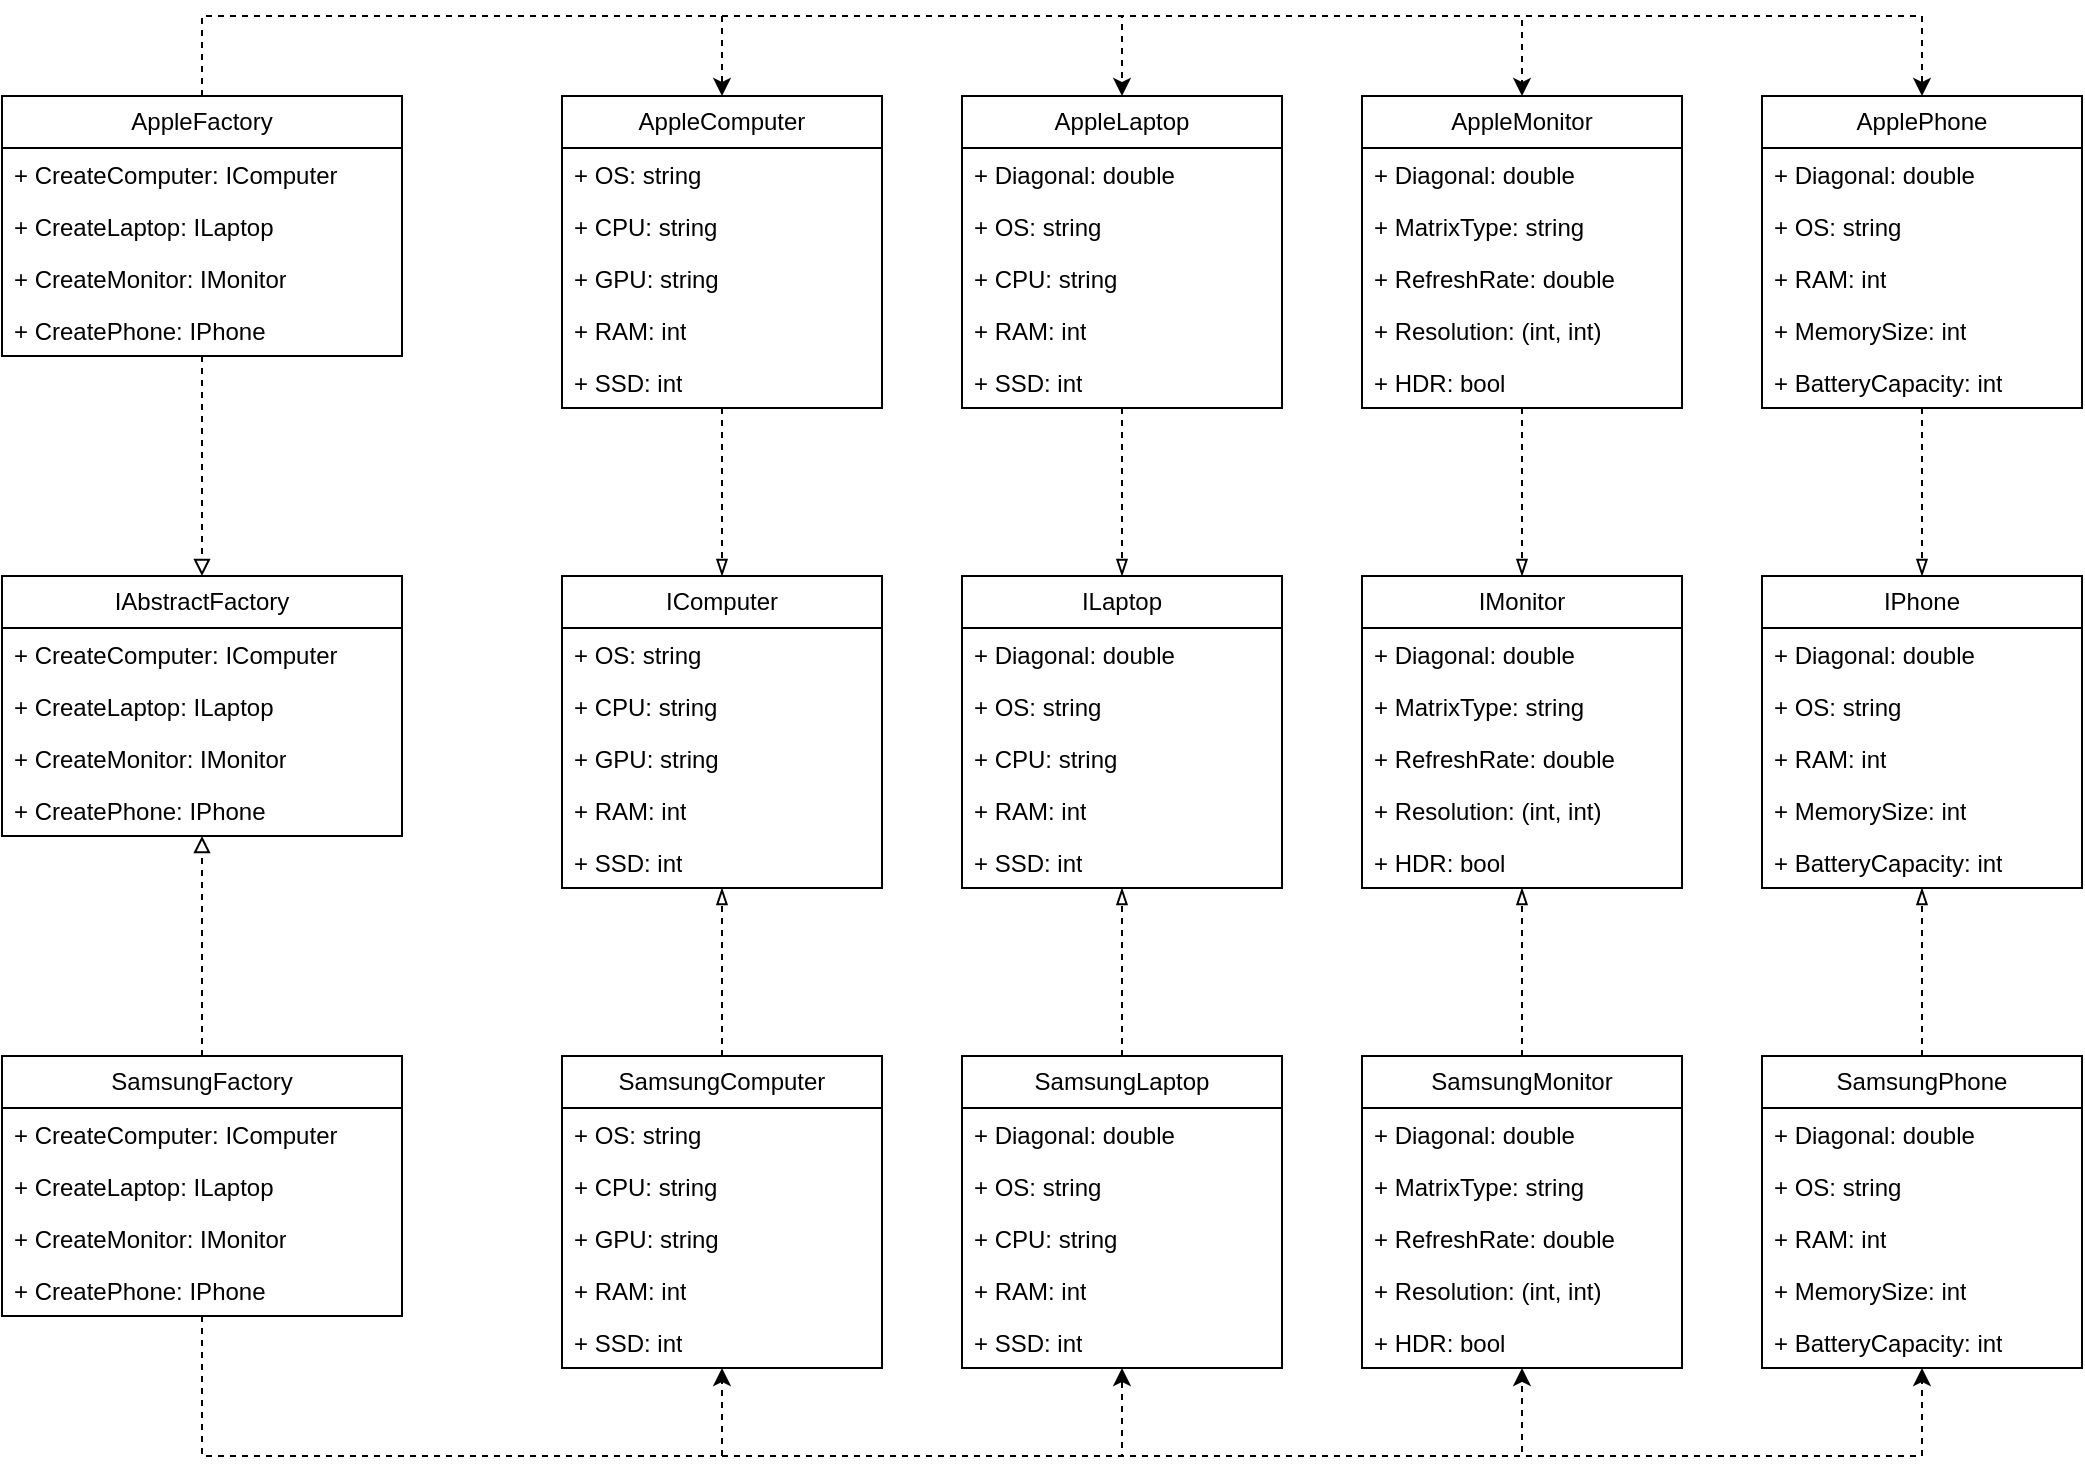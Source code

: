 <mxfile version="21.6.8" type="device">
  <diagram name="Page-1" id="a9eh86LhAMLKn2k-74yQ">
    <mxGraphModel dx="3023" dy="2176" grid="1" gridSize="10" guides="1" tooltips="1" connect="1" arrows="1" fold="1" page="1" pageScale="1" pageWidth="827" pageHeight="1169" math="0" shadow="0">
      <root>
        <mxCell id="0" />
        <mxCell id="1" parent="0" />
        <mxCell id="ptPdYvpEXD-2Fj_d6ipW-5" value="IComputer" style="swimlane;fontStyle=0;childLayout=stackLayout;horizontal=1;startSize=26;fillColor=none;horizontalStack=0;resizeParent=1;resizeParentMax=0;resizeLast=0;collapsible=1;marginBottom=0;whiteSpace=wrap;html=1;" vertex="1" parent="1">
          <mxGeometry x="-260" y="480" width="160" height="156" as="geometry" />
        </mxCell>
        <mxCell id="ptPdYvpEXD-2Fj_d6ipW-6" value="+ OS: string" style="text;strokeColor=none;fillColor=none;align=left;verticalAlign=top;spacingLeft=4;spacingRight=4;overflow=hidden;rotatable=0;points=[[0,0.5],[1,0.5]];portConstraint=eastwest;whiteSpace=wrap;html=1;" vertex="1" parent="ptPdYvpEXD-2Fj_d6ipW-5">
          <mxGeometry y="26" width="160" height="26" as="geometry" />
        </mxCell>
        <mxCell id="ptPdYvpEXD-2Fj_d6ipW-7" value="+ CPU: string" style="text;strokeColor=none;fillColor=none;align=left;verticalAlign=top;spacingLeft=4;spacingRight=4;overflow=hidden;rotatable=0;points=[[0,0.5],[1,0.5]];portConstraint=eastwest;whiteSpace=wrap;html=1;" vertex="1" parent="ptPdYvpEXD-2Fj_d6ipW-5">
          <mxGeometry y="52" width="160" height="26" as="geometry" />
        </mxCell>
        <mxCell id="ptPdYvpEXD-2Fj_d6ipW-8" value="+ GPU: string" style="text;strokeColor=none;fillColor=none;align=left;verticalAlign=top;spacingLeft=4;spacingRight=4;overflow=hidden;rotatable=0;points=[[0,0.5],[1,0.5]];portConstraint=eastwest;whiteSpace=wrap;html=1;" vertex="1" parent="ptPdYvpEXD-2Fj_d6ipW-5">
          <mxGeometry y="78" width="160" height="26" as="geometry" />
        </mxCell>
        <mxCell id="ptPdYvpEXD-2Fj_d6ipW-9" value="+ RAM: int" style="text;strokeColor=none;fillColor=none;align=left;verticalAlign=top;spacingLeft=4;spacingRight=4;overflow=hidden;rotatable=0;points=[[0,0.5],[1,0.5]];portConstraint=eastwest;whiteSpace=wrap;html=1;" vertex="1" parent="ptPdYvpEXD-2Fj_d6ipW-5">
          <mxGeometry y="104" width="160" height="26" as="geometry" />
        </mxCell>
        <mxCell id="ptPdYvpEXD-2Fj_d6ipW-10" value="+ SSD: int" style="text;strokeColor=none;fillColor=none;align=left;verticalAlign=top;spacingLeft=4;spacingRight=4;overflow=hidden;rotatable=0;points=[[0,0.5],[1,0.5]];portConstraint=eastwest;whiteSpace=wrap;html=1;" vertex="1" parent="ptPdYvpEXD-2Fj_d6ipW-5">
          <mxGeometry y="130" width="160" height="26" as="geometry" />
        </mxCell>
        <mxCell id="ptPdYvpEXD-2Fj_d6ipW-11" value="ILaptop" style="swimlane;fontStyle=0;childLayout=stackLayout;horizontal=1;startSize=26;fillColor=none;horizontalStack=0;resizeParent=1;resizeParentMax=0;resizeLast=0;collapsible=1;marginBottom=0;whiteSpace=wrap;html=1;" vertex="1" parent="1">
          <mxGeometry x="-60" y="480" width="160" height="156" as="geometry" />
        </mxCell>
        <mxCell id="ptPdYvpEXD-2Fj_d6ipW-17" value="+ Diagonal: double" style="text;strokeColor=none;fillColor=none;align=left;verticalAlign=top;spacingLeft=4;spacingRight=4;overflow=hidden;rotatable=0;points=[[0,0.5],[1,0.5]];portConstraint=eastwest;whiteSpace=wrap;html=1;" vertex="1" parent="ptPdYvpEXD-2Fj_d6ipW-11">
          <mxGeometry y="26" width="160" height="26" as="geometry" />
        </mxCell>
        <mxCell id="ptPdYvpEXD-2Fj_d6ipW-12" value="+ OS: string" style="text;strokeColor=none;fillColor=none;align=left;verticalAlign=top;spacingLeft=4;spacingRight=4;overflow=hidden;rotatable=0;points=[[0,0.5],[1,0.5]];portConstraint=eastwest;whiteSpace=wrap;html=1;" vertex="1" parent="ptPdYvpEXD-2Fj_d6ipW-11">
          <mxGeometry y="52" width="160" height="26" as="geometry" />
        </mxCell>
        <mxCell id="ptPdYvpEXD-2Fj_d6ipW-13" value="+ CPU: string" style="text;strokeColor=none;fillColor=none;align=left;verticalAlign=top;spacingLeft=4;spacingRight=4;overflow=hidden;rotatable=0;points=[[0,0.5],[1,0.5]];portConstraint=eastwest;whiteSpace=wrap;html=1;" vertex="1" parent="ptPdYvpEXD-2Fj_d6ipW-11">
          <mxGeometry y="78" width="160" height="26" as="geometry" />
        </mxCell>
        <mxCell id="ptPdYvpEXD-2Fj_d6ipW-15" value="+ RAM: int" style="text;strokeColor=none;fillColor=none;align=left;verticalAlign=top;spacingLeft=4;spacingRight=4;overflow=hidden;rotatable=0;points=[[0,0.5],[1,0.5]];portConstraint=eastwest;whiteSpace=wrap;html=1;" vertex="1" parent="ptPdYvpEXD-2Fj_d6ipW-11">
          <mxGeometry y="104" width="160" height="26" as="geometry" />
        </mxCell>
        <mxCell id="ptPdYvpEXD-2Fj_d6ipW-16" value="+ SSD: int" style="text;strokeColor=none;fillColor=none;align=left;verticalAlign=top;spacingLeft=4;spacingRight=4;overflow=hidden;rotatable=0;points=[[0,0.5],[1,0.5]];portConstraint=eastwest;whiteSpace=wrap;html=1;" vertex="1" parent="ptPdYvpEXD-2Fj_d6ipW-11">
          <mxGeometry y="130" width="160" height="26" as="geometry" />
        </mxCell>
        <mxCell id="ptPdYvpEXD-2Fj_d6ipW-19" value="IMonitor" style="swimlane;fontStyle=0;childLayout=stackLayout;horizontal=1;startSize=26;fillColor=none;horizontalStack=0;resizeParent=1;resizeParentMax=0;resizeLast=0;collapsible=1;marginBottom=0;whiteSpace=wrap;html=1;" vertex="1" parent="1">
          <mxGeometry x="140" y="480" width="160" height="156" as="geometry" />
        </mxCell>
        <mxCell id="ptPdYvpEXD-2Fj_d6ipW-20" value="+ Diagonal: double" style="text;strokeColor=none;fillColor=none;align=left;verticalAlign=top;spacingLeft=4;spacingRight=4;overflow=hidden;rotatable=0;points=[[0,0.5],[1,0.5]];portConstraint=eastwest;whiteSpace=wrap;html=1;" vertex="1" parent="ptPdYvpEXD-2Fj_d6ipW-19">
          <mxGeometry y="26" width="160" height="26" as="geometry" />
        </mxCell>
        <mxCell id="ptPdYvpEXD-2Fj_d6ipW-21" value="+ MatrixType: string" style="text;strokeColor=none;fillColor=none;align=left;verticalAlign=top;spacingLeft=4;spacingRight=4;overflow=hidden;rotatable=0;points=[[0,0.5],[1,0.5]];portConstraint=eastwest;whiteSpace=wrap;html=1;" vertex="1" parent="ptPdYvpEXD-2Fj_d6ipW-19">
          <mxGeometry y="52" width="160" height="26" as="geometry" />
        </mxCell>
        <mxCell id="ptPdYvpEXD-2Fj_d6ipW-22" value="+ RefreshRate: double" style="text;strokeColor=none;fillColor=none;align=left;verticalAlign=top;spacingLeft=4;spacingRight=4;overflow=hidden;rotatable=0;points=[[0,0.5],[1,0.5]];portConstraint=eastwest;whiteSpace=wrap;html=1;" vertex="1" parent="ptPdYvpEXD-2Fj_d6ipW-19">
          <mxGeometry y="78" width="160" height="26" as="geometry" />
        </mxCell>
        <mxCell id="ptPdYvpEXD-2Fj_d6ipW-23" value="+ Resolution: (int, int)" style="text;strokeColor=none;fillColor=none;align=left;verticalAlign=top;spacingLeft=4;spacingRight=4;overflow=hidden;rotatable=0;points=[[0,0.5],[1,0.5]];portConstraint=eastwest;whiteSpace=wrap;html=1;" vertex="1" parent="ptPdYvpEXD-2Fj_d6ipW-19">
          <mxGeometry y="104" width="160" height="26" as="geometry" />
        </mxCell>
        <mxCell id="ptPdYvpEXD-2Fj_d6ipW-31" value="+ HDR: bool" style="text;strokeColor=none;fillColor=none;align=left;verticalAlign=top;spacingLeft=4;spacingRight=4;overflow=hidden;rotatable=0;points=[[0,0.5],[1,0.5]];portConstraint=eastwest;whiteSpace=wrap;html=1;" vertex="1" parent="ptPdYvpEXD-2Fj_d6ipW-19">
          <mxGeometry y="130" width="160" height="26" as="geometry" />
        </mxCell>
        <mxCell id="ptPdYvpEXD-2Fj_d6ipW-25" value="IPhone" style="swimlane;fontStyle=0;childLayout=stackLayout;horizontal=1;startSize=26;fillColor=none;horizontalStack=0;resizeParent=1;resizeParentMax=0;resizeLast=0;collapsible=1;marginBottom=0;whiteSpace=wrap;html=1;" vertex="1" parent="1">
          <mxGeometry x="340" y="480" width="160" height="156" as="geometry" />
        </mxCell>
        <mxCell id="ptPdYvpEXD-2Fj_d6ipW-26" value="+ Diagonal: double" style="text;strokeColor=none;fillColor=none;align=left;verticalAlign=top;spacingLeft=4;spacingRight=4;overflow=hidden;rotatable=0;points=[[0,0.5],[1,0.5]];portConstraint=eastwest;whiteSpace=wrap;html=1;" vertex="1" parent="ptPdYvpEXD-2Fj_d6ipW-25">
          <mxGeometry y="26" width="160" height="26" as="geometry" />
        </mxCell>
        <mxCell id="ptPdYvpEXD-2Fj_d6ipW-27" value="+ OS: string" style="text;strokeColor=none;fillColor=none;align=left;verticalAlign=top;spacingLeft=4;spacingRight=4;overflow=hidden;rotatable=0;points=[[0,0.5],[1,0.5]];portConstraint=eastwest;whiteSpace=wrap;html=1;" vertex="1" parent="ptPdYvpEXD-2Fj_d6ipW-25">
          <mxGeometry y="52" width="160" height="26" as="geometry" />
        </mxCell>
        <mxCell id="ptPdYvpEXD-2Fj_d6ipW-29" value="+ RAM: int" style="text;strokeColor=none;fillColor=none;align=left;verticalAlign=top;spacingLeft=4;spacingRight=4;overflow=hidden;rotatable=0;points=[[0,0.5],[1,0.5]];portConstraint=eastwest;whiteSpace=wrap;html=1;" vertex="1" parent="ptPdYvpEXD-2Fj_d6ipW-25">
          <mxGeometry y="78" width="160" height="26" as="geometry" />
        </mxCell>
        <mxCell id="ptPdYvpEXD-2Fj_d6ipW-30" value="+ MemorySize: int" style="text;strokeColor=none;fillColor=none;align=left;verticalAlign=top;spacingLeft=4;spacingRight=4;overflow=hidden;rotatable=0;points=[[0,0.5],[1,0.5]];portConstraint=eastwest;whiteSpace=wrap;html=1;" vertex="1" parent="ptPdYvpEXD-2Fj_d6ipW-25">
          <mxGeometry y="104" width="160" height="26" as="geometry" />
        </mxCell>
        <mxCell id="ptPdYvpEXD-2Fj_d6ipW-28" value="+ BatteryCapacity: int" style="text;strokeColor=none;fillColor=none;align=left;verticalAlign=top;spacingLeft=4;spacingRight=4;overflow=hidden;rotatable=0;points=[[0,0.5],[1,0.5]];portConstraint=eastwest;whiteSpace=wrap;html=1;" vertex="1" parent="ptPdYvpEXD-2Fj_d6ipW-25">
          <mxGeometry y="130" width="160" height="26" as="geometry" />
        </mxCell>
        <mxCell id="ptPdYvpEXD-2Fj_d6ipW-99" style="edgeStyle=orthogonalEdgeStyle;rounded=0;orthogonalLoop=1;jettySize=auto;html=1;entryX=0.5;entryY=0;entryDx=0;entryDy=0;dashed=1;endArrow=blockThin;endFill=0;" edge="1" parent="1" source="ptPdYvpEXD-2Fj_d6ipW-32" target="ptPdYvpEXD-2Fj_d6ipW-5">
          <mxGeometry relative="1" as="geometry" />
        </mxCell>
        <mxCell id="ptPdYvpEXD-2Fj_d6ipW-32" value="AppleComputer" style="swimlane;fontStyle=0;childLayout=stackLayout;horizontal=1;startSize=26;fillColor=none;horizontalStack=0;resizeParent=1;resizeParentMax=0;resizeLast=0;collapsible=1;marginBottom=0;whiteSpace=wrap;html=1;" vertex="1" parent="1">
          <mxGeometry x="-260" y="240" width="160" height="156" as="geometry" />
        </mxCell>
        <mxCell id="ptPdYvpEXD-2Fj_d6ipW-33" value="+ OS: string" style="text;strokeColor=none;fillColor=none;align=left;verticalAlign=top;spacingLeft=4;spacingRight=4;overflow=hidden;rotatable=0;points=[[0,0.5],[1,0.5]];portConstraint=eastwest;whiteSpace=wrap;html=1;" vertex="1" parent="ptPdYvpEXD-2Fj_d6ipW-32">
          <mxGeometry y="26" width="160" height="26" as="geometry" />
        </mxCell>
        <mxCell id="ptPdYvpEXD-2Fj_d6ipW-34" value="+ CPU: string" style="text;strokeColor=none;fillColor=none;align=left;verticalAlign=top;spacingLeft=4;spacingRight=4;overflow=hidden;rotatable=0;points=[[0,0.5],[1,0.5]];portConstraint=eastwest;whiteSpace=wrap;html=1;" vertex="1" parent="ptPdYvpEXD-2Fj_d6ipW-32">
          <mxGeometry y="52" width="160" height="26" as="geometry" />
        </mxCell>
        <mxCell id="ptPdYvpEXD-2Fj_d6ipW-35" value="+ GPU: string" style="text;strokeColor=none;fillColor=none;align=left;verticalAlign=top;spacingLeft=4;spacingRight=4;overflow=hidden;rotatable=0;points=[[0,0.5],[1,0.5]];portConstraint=eastwest;whiteSpace=wrap;html=1;" vertex="1" parent="ptPdYvpEXD-2Fj_d6ipW-32">
          <mxGeometry y="78" width="160" height="26" as="geometry" />
        </mxCell>
        <mxCell id="ptPdYvpEXD-2Fj_d6ipW-36" value="+ RAM: int" style="text;strokeColor=none;fillColor=none;align=left;verticalAlign=top;spacingLeft=4;spacingRight=4;overflow=hidden;rotatable=0;points=[[0,0.5],[1,0.5]];portConstraint=eastwest;whiteSpace=wrap;html=1;" vertex="1" parent="ptPdYvpEXD-2Fj_d6ipW-32">
          <mxGeometry y="104" width="160" height="26" as="geometry" />
        </mxCell>
        <mxCell id="ptPdYvpEXD-2Fj_d6ipW-37" value="+ SSD: int" style="text;strokeColor=none;fillColor=none;align=left;verticalAlign=top;spacingLeft=4;spacingRight=4;overflow=hidden;rotatable=0;points=[[0,0.5],[1,0.5]];portConstraint=eastwest;whiteSpace=wrap;html=1;" vertex="1" parent="ptPdYvpEXD-2Fj_d6ipW-32">
          <mxGeometry y="130" width="160" height="26" as="geometry" />
        </mxCell>
        <mxCell id="ptPdYvpEXD-2Fj_d6ipW-100" style="edgeStyle=orthogonalEdgeStyle;rounded=0;orthogonalLoop=1;jettySize=auto;html=1;entryX=0.5;entryY=0;entryDx=0;entryDy=0;dashed=1;endArrow=blockThin;endFill=0;" edge="1" parent="1" source="ptPdYvpEXD-2Fj_d6ipW-38" target="ptPdYvpEXD-2Fj_d6ipW-11">
          <mxGeometry relative="1" as="geometry" />
        </mxCell>
        <mxCell id="ptPdYvpEXD-2Fj_d6ipW-38" value="AppleLaptop" style="swimlane;fontStyle=0;childLayout=stackLayout;horizontal=1;startSize=26;fillColor=none;horizontalStack=0;resizeParent=1;resizeParentMax=0;resizeLast=0;collapsible=1;marginBottom=0;whiteSpace=wrap;html=1;" vertex="1" parent="1">
          <mxGeometry x="-60" y="240" width="160" height="156" as="geometry" />
        </mxCell>
        <mxCell id="ptPdYvpEXD-2Fj_d6ipW-39" value="+ Diagonal: double" style="text;strokeColor=none;fillColor=none;align=left;verticalAlign=top;spacingLeft=4;spacingRight=4;overflow=hidden;rotatable=0;points=[[0,0.5],[1,0.5]];portConstraint=eastwest;whiteSpace=wrap;html=1;" vertex="1" parent="ptPdYvpEXD-2Fj_d6ipW-38">
          <mxGeometry y="26" width="160" height="26" as="geometry" />
        </mxCell>
        <mxCell id="ptPdYvpEXD-2Fj_d6ipW-40" value="+ OS: string" style="text;strokeColor=none;fillColor=none;align=left;verticalAlign=top;spacingLeft=4;spacingRight=4;overflow=hidden;rotatable=0;points=[[0,0.5],[1,0.5]];portConstraint=eastwest;whiteSpace=wrap;html=1;" vertex="1" parent="ptPdYvpEXD-2Fj_d6ipW-38">
          <mxGeometry y="52" width="160" height="26" as="geometry" />
        </mxCell>
        <mxCell id="ptPdYvpEXD-2Fj_d6ipW-41" value="+ CPU: string" style="text;strokeColor=none;fillColor=none;align=left;verticalAlign=top;spacingLeft=4;spacingRight=4;overflow=hidden;rotatable=0;points=[[0,0.5],[1,0.5]];portConstraint=eastwest;whiteSpace=wrap;html=1;" vertex="1" parent="ptPdYvpEXD-2Fj_d6ipW-38">
          <mxGeometry y="78" width="160" height="26" as="geometry" />
        </mxCell>
        <mxCell id="ptPdYvpEXD-2Fj_d6ipW-42" value="+ RAM: int" style="text;strokeColor=none;fillColor=none;align=left;verticalAlign=top;spacingLeft=4;spacingRight=4;overflow=hidden;rotatable=0;points=[[0,0.5],[1,0.5]];portConstraint=eastwest;whiteSpace=wrap;html=1;" vertex="1" parent="ptPdYvpEXD-2Fj_d6ipW-38">
          <mxGeometry y="104" width="160" height="26" as="geometry" />
        </mxCell>
        <mxCell id="ptPdYvpEXD-2Fj_d6ipW-43" value="+ SSD: int" style="text;strokeColor=none;fillColor=none;align=left;verticalAlign=top;spacingLeft=4;spacingRight=4;overflow=hidden;rotatable=0;points=[[0,0.5],[1,0.5]];portConstraint=eastwest;whiteSpace=wrap;html=1;" vertex="1" parent="ptPdYvpEXD-2Fj_d6ipW-38">
          <mxGeometry y="130" width="160" height="26" as="geometry" />
        </mxCell>
        <mxCell id="ptPdYvpEXD-2Fj_d6ipW-101" style="edgeStyle=orthogonalEdgeStyle;rounded=0;orthogonalLoop=1;jettySize=auto;html=1;entryX=0.5;entryY=0;entryDx=0;entryDy=0;dashed=1;endArrow=blockThin;endFill=0;" edge="1" parent="1" source="ptPdYvpEXD-2Fj_d6ipW-44" target="ptPdYvpEXD-2Fj_d6ipW-19">
          <mxGeometry relative="1" as="geometry" />
        </mxCell>
        <mxCell id="ptPdYvpEXD-2Fj_d6ipW-44" value="AppleMonitor" style="swimlane;fontStyle=0;childLayout=stackLayout;horizontal=1;startSize=26;fillColor=none;horizontalStack=0;resizeParent=1;resizeParentMax=0;resizeLast=0;collapsible=1;marginBottom=0;whiteSpace=wrap;html=1;" vertex="1" parent="1">
          <mxGeometry x="140" y="240" width="160" height="156" as="geometry" />
        </mxCell>
        <mxCell id="ptPdYvpEXD-2Fj_d6ipW-45" value="+ Diagonal: double" style="text;strokeColor=none;fillColor=none;align=left;verticalAlign=top;spacingLeft=4;spacingRight=4;overflow=hidden;rotatable=0;points=[[0,0.5],[1,0.5]];portConstraint=eastwest;whiteSpace=wrap;html=1;" vertex="1" parent="ptPdYvpEXD-2Fj_d6ipW-44">
          <mxGeometry y="26" width="160" height="26" as="geometry" />
        </mxCell>
        <mxCell id="ptPdYvpEXD-2Fj_d6ipW-46" value="+ MatrixType: string" style="text;strokeColor=none;fillColor=none;align=left;verticalAlign=top;spacingLeft=4;spacingRight=4;overflow=hidden;rotatable=0;points=[[0,0.5],[1,0.5]];portConstraint=eastwest;whiteSpace=wrap;html=1;" vertex="1" parent="ptPdYvpEXD-2Fj_d6ipW-44">
          <mxGeometry y="52" width="160" height="26" as="geometry" />
        </mxCell>
        <mxCell id="ptPdYvpEXD-2Fj_d6ipW-47" value="+ RefreshRate: double" style="text;strokeColor=none;fillColor=none;align=left;verticalAlign=top;spacingLeft=4;spacingRight=4;overflow=hidden;rotatable=0;points=[[0,0.5],[1,0.5]];portConstraint=eastwest;whiteSpace=wrap;html=1;" vertex="1" parent="ptPdYvpEXD-2Fj_d6ipW-44">
          <mxGeometry y="78" width="160" height="26" as="geometry" />
        </mxCell>
        <mxCell id="ptPdYvpEXD-2Fj_d6ipW-48" value="+ Resolution: (int, int)" style="text;strokeColor=none;fillColor=none;align=left;verticalAlign=top;spacingLeft=4;spacingRight=4;overflow=hidden;rotatable=0;points=[[0,0.5],[1,0.5]];portConstraint=eastwest;whiteSpace=wrap;html=1;" vertex="1" parent="ptPdYvpEXD-2Fj_d6ipW-44">
          <mxGeometry y="104" width="160" height="26" as="geometry" />
        </mxCell>
        <mxCell id="ptPdYvpEXD-2Fj_d6ipW-49" value="+ HDR: bool" style="text;strokeColor=none;fillColor=none;align=left;verticalAlign=top;spacingLeft=4;spacingRight=4;overflow=hidden;rotatable=0;points=[[0,0.5],[1,0.5]];portConstraint=eastwest;whiteSpace=wrap;html=1;" vertex="1" parent="ptPdYvpEXD-2Fj_d6ipW-44">
          <mxGeometry y="130" width="160" height="26" as="geometry" />
        </mxCell>
        <mxCell id="ptPdYvpEXD-2Fj_d6ipW-102" style="edgeStyle=orthogonalEdgeStyle;rounded=0;orthogonalLoop=1;jettySize=auto;html=1;entryX=0.5;entryY=0;entryDx=0;entryDy=0;dashed=1;endArrow=blockThin;endFill=0;" edge="1" parent="1" source="ptPdYvpEXD-2Fj_d6ipW-50" target="ptPdYvpEXD-2Fj_d6ipW-25">
          <mxGeometry relative="1" as="geometry" />
        </mxCell>
        <mxCell id="ptPdYvpEXD-2Fj_d6ipW-50" value="ApplePhone" style="swimlane;fontStyle=0;childLayout=stackLayout;horizontal=1;startSize=26;fillColor=none;horizontalStack=0;resizeParent=1;resizeParentMax=0;resizeLast=0;collapsible=1;marginBottom=0;whiteSpace=wrap;html=1;" vertex="1" parent="1">
          <mxGeometry x="340" y="240" width="160" height="156" as="geometry" />
        </mxCell>
        <mxCell id="ptPdYvpEXD-2Fj_d6ipW-51" value="+ Diagonal: double" style="text;strokeColor=none;fillColor=none;align=left;verticalAlign=top;spacingLeft=4;spacingRight=4;overflow=hidden;rotatable=0;points=[[0,0.5],[1,0.5]];portConstraint=eastwest;whiteSpace=wrap;html=1;" vertex="1" parent="ptPdYvpEXD-2Fj_d6ipW-50">
          <mxGeometry y="26" width="160" height="26" as="geometry" />
        </mxCell>
        <mxCell id="ptPdYvpEXD-2Fj_d6ipW-52" value="+ OS: string" style="text;strokeColor=none;fillColor=none;align=left;verticalAlign=top;spacingLeft=4;spacingRight=4;overflow=hidden;rotatable=0;points=[[0,0.5],[1,0.5]];portConstraint=eastwest;whiteSpace=wrap;html=1;" vertex="1" parent="ptPdYvpEXD-2Fj_d6ipW-50">
          <mxGeometry y="52" width="160" height="26" as="geometry" />
        </mxCell>
        <mxCell id="ptPdYvpEXD-2Fj_d6ipW-53" value="+ RAM: int" style="text;strokeColor=none;fillColor=none;align=left;verticalAlign=top;spacingLeft=4;spacingRight=4;overflow=hidden;rotatable=0;points=[[0,0.5],[1,0.5]];portConstraint=eastwest;whiteSpace=wrap;html=1;" vertex="1" parent="ptPdYvpEXD-2Fj_d6ipW-50">
          <mxGeometry y="78" width="160" height="26" as="geometry" />
        </mxCell>
        <mxCell id="ptPdYvpEXD-2Fj_d6ipW-54" value="+ MemorySize: int" style="text;strokeColor=none;fillColor=none;align=left;verticalAlign=top;spacingLeft=4;spacingRight=4;overflow=hidden;rotatable=0;points=[[0,0.5],[1,0.5]];portConstraint=eastwest;whiteSpace=wrap;html=1;" vertex="1" parent="ptPdYvpEXD-2Fj_d6ipW-50">
          <mxGeometry y="104" width="160" height="26" as="geometry" />
        </mxCell>
        <mxCell id="ptPdYvpEXD-2Fj_d6ipW-55" value="+ BatteryCapacity: int" style="text;strokeColor=none;fillColor=none;align=left;verticalAlign=top;spacingLeft=4;spacingRight=4;overflow=hidden;rotatable=0;points=[[0,0.5],[1,0.5]];portConstraint=eastwest;whiteSpace=wrap;html=1;" vertex="1" parent="ptPdYvpEXD-2Fj_d6ipW-50">
          <mxGeometry y="130" width="160" height="26" as="geometry" />
        </mxCell>
        <mxCell id="ptPdYvpEXD-2Fj_d6ipW-106" style="edgeStyle=orthogonalEdgeStyle;rounded=0;orthogonalLoop=1;jettySize=auto;html=1;dashed=1;endArrow=blockThin;endFill=0;" edge="1" parent="1" source="ptPdYvpEXD-2Fj_d6ipW-56" target="ptPdYvpEXD-2Fj_d6ipW-5">
          <mxGeometry relative="1" as="geometry" />
        </mxCell>
        <mxCell id="ptPdYvpEXD-2Fj_d6ipW-56" value="SamsungComputer" style="swimlane;fontStyle=0;childLayout=stackLayout;horizontal=1;startSize=26;fillColor=none;horizontalStack=0;resizeParent=1;resizeParentMax=0;resizeLast=0;collapsible=1;marginBottom=0;whiteSpace=wrap;html=1;" vertex="1" parent="1">
          <mxGeometry x="-260" y="720" width="160" height="156" as="geometry" />
        </mxCell>
        <mxCell id="ptPdYvpEXD-2Fj_d6ipW-57" value="+ OS: string" style="text;strokeColor=none;fillColor=none;align=left;verticalAlign=top;spacingLeft=4;spacingRight=4;overflow=hidden;rotatable=0;points=[[0,0.5],[1,0.5]];portConstraint=eastwest;whiteSpace=wrap;html=1;" vertex="1" parent="ptPdYvpEXD-2Fj_d6ipW-56">
          <mxGeometry y="26" width="160" height="26" as="geometry" />
        </mxCell>
        <mxCell id="ptPdYvpEXD-2Fj_d6ipW-58" value="+ CPU: string" style="text;strokeColor=none;fillColor=none;align=left;verticalAlign=top;spacingLeft=4;spacingRight=4;overflow=hidden;rotatable=0;points=[[0,0.5],[1,0.5]];portConstraint=eastwest;whiteSpace=wrap;html=1;" vertex="1" parent="ptPdYvpEXD-2Fj_d6ipW-56">
          <mxGeometry y="52" width="160" height="26" as="geometry" />
        </mxCell>
        <mxCell id="ptPdYvpEXD-2Fj_d6ipW-59" value="+ GPU: string" style="text;strokeColor=none;fillColor=none;align=left;verticalAlign=top;spacingLeft=4;spacingRight=4;overflow=hidden;rotatable=0;points=[[0,0.5],[1,0.5]];portConstraint=eastwest;whiteSpace=wrap;html=1;" vertex="1" parent="ptPdYvpEXD-2Fj_d6ipW-56">
          <mxGeometry y="78" width="160" height="26" as="geometry" />
        </mxCell>
        <mxCell id="ptPdYvpEXD-2Fj_d6ipW-60" value="+ RAM: int" style="text;strokeColor=none;fillColor=none;align=left;verticalAlign=top;spacingLeft=4;spacingRight=4;overflow=hidden;rotatable=0;points=[[0,0.5],[1,0.5]];portConstraint=eastwest;whiteSpace=wrap;html=1;" vertex="1" parent="ptPdYvpEXD-2Fj_d6ipW-56">
          <mxGeometry y="104" width="160" height="26" as="geometry" />
        </mxCell>
        <mxCell id="ptPdYvpEXD-2Fj_d6ipW-61" value="+ SSD: int" style="text;strokeColor=none;fillColor=none;align=left;verticalAlign=top;spacingLeft=4;spacingRight=4;overflow=hidden;rotatable=0;points=[[0,0.5],[1,0.5]];portConstraint=eastwest;whiteSpace=wrap;html=1;dashed=1;" vertex="1" parent="ptPdYvpEXD-2Fj_d6ipW-56">
          <mxGeometry y="130" width="160" height="26" as="geometry" />
        </mxCell>
        <mxCell id="ptPdYvpEXD-2Fj_d6ipW-105" style="edgeStyle=orthogonalEdgeStyle;rounded=0;orthogonalLoop=1;jettySize=auto;html=1;dashed=1;endArrow=blockThin;endFill=0;" edge="1" parent="1" source="ptPdYvpEXD-2Fj_d6ipW-62" target="ptPdYvpEXD-2Fj_d6ipW-11">
          <mxGeometry relative="1" as="geometry" />
        </mxCell>
        <mxCell id="ptPdYvpEXD-2Fj_d6ipW-62" value="SamsungLaptop" style="swimlane;fontStyle=0;childLayout=stackLayout;horizontal=1;startSize=26;fillColor=none;horizontalStack=0;resizeParent=1;resizeParentMax=0;resizeLast=0;collapsible=1;marginBottom=0;whiteSpace=wrap;html=1;" vertex="1" parent="1">
          <mxGeometry x="-60" y="720" width="160" height="156" as="geometry" />
        </mxCell>
        <mxCell id="ptPdYvpEXD-2Fj_d6ipW-63" value="+ Diagonal: double" style="text;strokeColor=none;fillColor=none;align=left;verticalAlign=top;spacingLeft=4;spacingRight=4;overflow=hidden;rotatable=0;points=[[0,0.5],[1,0.5]];portConstraint=eastwest;whiteSpace=wrap;html=1;" vertex="1" parent="ptPdYvpEXD-2Fj_d6ipW-62">
          <mxGeometry y="26" width="160" height="26" as="geometry" />
        </mxCell>
        <mxCell id="ptPdYvpEXD-2Fj_d6ipW-64" value="+ OS: string" style="text;strokeColor=none;fillColor=none;align=left;verticalAlign=top;spacingLeft=4;spacingRight=4;overflow=hidden;rotatable=0;points=[[0,0.5],[1,0.5]];portConstraint=eastwest;whiteSpace=wrap;html=1;" vertex="1" parent="ptPdYvpEXD-2Fj_d6ipW-62">
          <mxGeometry y="52" width="160" height="26" as="geometry" />
        </mxCell>
        <mxCell id="ptPdYvpEXD-2Fj_d6ipW-65" value="+ CPU: string" style="text;strokeColor=none;fillColor=none;align=left;verticalAlign=top;spacingLeft=4;spacingRight=4;overflow=hidden;rotatable=0;points=[[0,0.5],[1,0.5]];portConstraint=eastwest;whiteSpace=wrap;html=1;" vertex="1" parent="ptPdYvpEXD-2Fj_d6ipW-62">
          <mxGeometry y="78" width="160" height="26" as="geometry" />
        </mxCell>
        <mxCell id="ptPdYvpEXD-2Fj_d6ipW-66" value="+ RAM: int" style="text;strokeColor=none;fillColor=none;align=left;verticalAlign=top;spacingLeft=4;spacingRight=4;overflow=hidden;rotatable=0;points=[[0,0.5],[1,0.5]];portConstraint=eastwest;whiteSpace=wrap;html=1;" vertex="1" parent="ptPdYvpEXD-2Fj_d6ipW-62">
          <mxGeometry y="104" width="160" height="26" as="geometry" />
        </mxCell>
        <mxCell id="ptPdYvpEXD-2Fj_d6ipW-67" value="+ SSD: int" style="text;strokeColor=none;fillColor=none;align=left;verticalAlign=top;spacingLeft=4;spacingRight=4;overflow=hidden;rotatable=0;points=[[0,0.5],[1,0.5]];portConstraint=eastwest;whiteSpace=wrap;html=1;dashed=1;" vertex="1" parent="ptPdYvpEXD-2Fj_d6ipW-62">
          <mxGeometry y="130" width="160" height="26" as="geometry" />
        </mxCell>
        <mxCell id="ptPdYvpEXD-2Fj_d6ipW-104" style="edgeStyle=orthogonalEdgeStyle;rounded=0;orthogonalLoop=1;jettySize=auto;html=1;dashed=1;endArrow=blockThin;endFill=0;" edge="1" parent="1" source="ptPdYvpEXD-2Fj_d6ipW-68" target="ptPdYvpEXD-2Fj_d6ipW-19">
          <mxGeometry relative="1" as="geometry" />
        </mxCell>
        <mxCell id="ptPdYvpEXD-2Fj_d6ipW-68" value="SamsungMonitor" style="swimlane;fontStyle=0;childLayout=stackLayout;horizontal=1;startSize=26;fillColor=none;horizontalStack=0;resizeParent=1;resizeParentMax=0;resizeLast=0;collapsible=1;marginBottom=0;whiteSpace=wrap;html=1;" vertex="1" parent="1">
          <mxGeometry x="140" y="720" width="160" height="156" as="geometry" />
        </mxCell>
        <mxCell id="ptPdYvpEXD-2Fj_d6ipW-69" value="+ Diagonal: double" style="text;strokeColor=none;fillColor=none;align=left;verticalAlign=top;spacingLeft=4;spacingRight=4;overflow=hidden;rotatable=0;points=[[0,0.5],[1,0.5]];portConstraint=eastwest;whiteSpace=wrap;html=1;" vertex="1" parent="ptPdYvpEXD-2Fj_d6ipW-68">
          <mxGeometry y="26" width="160" height="26" as="geometry" />
        </mxCell>
        <mxCell id="ptPdYvpEXD-2Fj_d6ipW-70" value="+ MatrixType: string" style="text;strokeColor=none;fillColor=none;align=left;verticalAlign=top;spacingLeft=4;spacingRight=4;overflow=hidden;rotatable=0;points=[[0,0.5],[1,0.5]];portConstraint=eastwest;whiteSpace=wrap;html=1;" vertex="1" parent="ptPdYvpEXD-2Fj_d6ipW-68">
          <mxGeometry y="52" width="160" height="26" as="geometry" />
        </mxCell>
        <mxCell id="ptPdYvpEXD-2Fj_d6ipW-71" value="+ RefreshRate: double" style="text;strokeColor=none;fillColor=none;align=left;verticalAlign=top;spacingLeft=4;spacingRight=4;overflow=hidden;rotatable=0;points=[[0,0.5],[1,0.5]];portConstraint=eastwest;whiteSpace=wrap;html=1;" vertex="1" parent="ptPdYvpEXD-2Fj_d6ipW-68">
          <mxGeometry y="78" width="160" height="26" as="geometry" />
        </mxCell>
        <mxCell id="ptPdYvpEXD-2Fj_d6ipW-72" value="+ Resolution: (int, int)" style="text;strokeColor=none;fillColor=none;align=left;verticalAlign=top;spacingLeft=4;spacingRight=4;overflow=hidden;rotatable=0;points=[[0,0.5],[1,0.5]];portConstraint=eastwest;whiteSpace=wrap;html=1;" vertex="1" parent="ptPdYvpEXD-2Fj_d6ipW-68">
          <mxGeometry y="104" width="160" height="26" as="geometry" />
        </mxCell>
        <mxCell id="ptPdYvpEXD-2Fj_d6ipW-73" value="+ HDR: bool" style="text;strokeColor=none;fillColor=none;align=left;verticalAlign=top;spacingLeft=4;spacingRight=4;overflow=hidden;rotatable=0;points=[[0,0.5],[1,0.5]];portConstraint=eastwest;whiteSpace=wrap;html=1;dashed=1;" vertex="1" parent="ptPdYvpEXD-2Fj_d6ipW-68">
          <mxGeometry y="130" width="160" height="26" as="geometry" />
        </mxCell>
        <mxCell id="ptPdYvpEXD-2Fj_d6ipW-103" style="edgeStyle=orthogonalEdgeStyle;rounded=0;orthogonalLoop=1;jettySize=auto;html=1;dashed=1;endArrow=blockThin;endFill=0;" edge="1" parent="1" source="ptPdYvpEXD-2Fj_d6ipW-74" target="ptPdYvpEXD-2Fj_d6ipW-25">
          <mxGeometry relative="1" as="geometry" />
        </mxCell>
        <mxCell id="ptPdYvpEXD-2Fj_d6ipW-74" value="SamsungPhone" style="swimlane;fontStyle=0;childLayout=stackLayout;horizontal=1;startSize=26;fillColor=none;horizontalStack=0;resizeParent=1;resizeParentMax=0;resizeLast=0;collapsible=1;marginBottom=0;whiteSpace=wrap;html=1;" vertex="1" parent="1">
          <mxGeometry x="340" y="720" width="160" height="156" as="geometry" />
        </mxCell>
        <mxCell id="ptPdYvpEXD-2Fj_d6ipW-75" value="+ Diagonal: double" style="text;strokeColor=none;fillColor=none;align=left;verticalAlign=top;spacingLeft=4;spacingRight=4;overflow=hidden;rotatable=0;points=[[0,0.5],[1,0.5]];portConstraint=eastwest;whiteSpace=wrap;html=1;" vertex="1" parent="ptPdYvpEXD-2Fj_d6ipW-74">
          <mxGeometry y="26" width="160" height="26" as="geometry" />
        </mxCell>
        <mxCell id="ptPdYvpEXD-2Fj_d6ipW-76" value="+ OS: string" style="text;strokeColor=none;fillColor=none;align=left;verticalAlign=top;spacingLeft=4;spacingRight=4;overflow=hidden;rotatable=0;points=[[0,0.5],[1,0.5]];portConstraint=eastwest;whiteSpace=wrap;html=1;" vertex="1" parent="ptPdYvpEXD-2Fj_d6ipW-74">
          <mxGeometry y="52" width="160" height="26" as="geometry" />
        </mxCell>
        <mxCell id="ptPdYvpEXD-2Fj_d6ipW-77" value="+ RAM: int" style="text;strokeColor=none;fillColor=none;align=left;verticalAlign=top;spacingLeft=4;spacingRight=4;overflow=hidden;rotatable=0;points=[[0,0.5],[1,0.5]];portConstraint=eastwest;whiteSpace=wrap;html=1;" vertex="1" parent="ptPdYvpEXD-2Fj_d6ipW-74">
          <mxGeometry y="78" width="160" height="26" as="geometry" />
        </mxCell>
        <mxCell id="ptPdYvpEXD-2Fj_d6ipW-78" value="+ MemorySize: int" style="text;strokeColor=none;fillColor=none;align=left;verticalAlign=top;spacingLeft=4;spacingRight=4;overflow=hidden;rotatable=0;points=[[0,0.5],[1,0.5]];portConstraint=eastwest;whiteSpace=wrap;html=1;" vertex="1" parent="ptPdYvpEXD-2Fj_d6ipW-74">
          <mxGeometry y="104" width="160" height="26" as="geometry" />
        </mxCell>
        <mxCell id="ptPdYvpEXD-2Fj_d6ipW-79" value="+ BatteryCapacity: int" style="text;strokeColor=none;fillColor=none;align=left;verticalAlign=top;spacingLeft=4;spacingRight=4;overflow=hidden;rotatable=0;points=[[0,0.5],[1,0.5]];portConstraint=eastwest;whiteSpace=wrap;html=1;" vertex="1" parent="ptPdYvpEXD-2Fj_d6ipW-74">
          <mxGeometry y="130" width="160" height="26" as="geometry" />
        </mxCell>
        <mxCell id="ptPdYvpEXD-2Fj_d6ipW-80" value="IAbstractFactory" style="swimlane;fontStyle=0;childLayout=stackLayout;horizontal=1;startSize=26;fillColor=none;horizontalStack=0;resizeParent=1;resizeParentMax=0;resizeLast=0;collapsible=1;marginBottom=0;whiteSpace=wrap;html=1;" vertex="1" parent="1">
          <mxGeometry x="-540" y="480" width="200" height="130" as="geometry" />
        </mxCell>
        <mxCell id="ptPdYvpEXD-2Fj_d6ipW-81" value="+ CreateComputer: IComputer" style="text;strokeColor=none;fillColor=none;align=left;verticalAlign=top;spacingLeft=4;spacingRight=4;overflow=hidden;rotatable=0;points=[[0,0.5],[1,0.5]];portConstraint=eastwest;whiteSpace=wrap;html=1;" vertex="1" parent="ptPdYvpEXD-2Fj_d6ipW-80">
          <mxGeometry y="26" width="200" height="26" as="geometry" />
        </mxCell>
        <mxCell id="ptPdYvpEXD-2Fj_d6ipW-86" value="+ CreateLaptop: ILaptop" style="text;strokeColor=none;fillColor=none;align=left;verticalAlign=top;spacingLeft=4;spacingRight=4;overflow=hidden;rotatable=0;points=[[0,0.5],[1,0.5]];portConstraint=eastwest;whiteSpace=wrap;html=1;" vertex="1" parent="ptPdYvpEXD-2Fj_d6ipW-80">
          <mxGeometry y="52" width="200" height="26" as="geometry" />
        </mxCell>
        <mxCell id="ptPdYvpEXD-2Fj_d6ipW-87" value="+ CreateMonitor: IMonitor" style="text;strokeColor=none;fillColor=none;align=left;verticalAlign=top;spacingLeft=4;spacingRight=4;overflow=hidden;rotatable=0;points=[[0,0.5],[1,0.5]];portConstraint=eastwest;whiteSpace=wrap;html=1;" vertex="1" parent="ptPdYvpEXD-2Fj_d6ipW-80">
          <mxGeometry y="78" width="200" height="26" as="geometry" />
        </mxCell>
        <mxCell id="ptPdYvpEXD-2Fj_d6ipW-88" value="+ CreatePhone: IPhone" style="text;strokeColor=none;fillColor=none;align=left;verticalAlign=top;spacingLeft=4;spacingRight=4;overflow=hidden;rotatable=0;points=[[0,0.5],[1,0.5]];portConstraint=eastwest;whiteSpace=wrap;html=1;" vertex="1" parent="ptPdYvpEXD-2Fj_d6ipW-80">
          <mxGeometry y="104" width="200" height="26" as="geometry" />
        </mxCell>
        <mxCell id="ptPdYvpEXD-2Fj_d6ipW-107" style="edgeStyle=orthogonalEdgeStyle;rounded=0;orthogonalLoop=1;jettySize=auto;html=1;dashed=1;endArrow=block;endFill=0;" edge="1" parent="1" source="ptPdYvpEXD-2Fj_d6ipW-89" target="ptPdYvpEXD-2Fj_d6ipW-80">
          <mxGeometry relative="1" as="geometry" />
        </mxCell>
        <mxCell id="ptPdYvpEXD-2Fj_d6ipW-114" style="edgeStyle=orthogonalEdgeStyle;rounded=0;orthogonalLoop=1;jettySize=auto;html=1;entryX=0.5;entryY=0;entryDx=0;entryDy=0;dashed=1;endArrow=classic;endFill=1;" edge="1" parent="1" source="ptPdYvpEXD-2Fj_d6ipW-89" target="ptPdYvpEXD-2Fj_d6ipW-32">
          <mxGeometry relative="1" as="geometry">
            <Array as="points">
              <mxPoint x="-440" y="200" />
              <mxPoint x="-180" y="200" />
            </Array>
          </mxGeometry>
        </mxCell>
        <mxCell id="ptPdYvpEXD-2Fj_d6ipW-115" style="edgeStyle=orthogonalEdgeStyle;rounded=0;orthogonalLoop=1;jettySize=auto;html=1;entryX=0.5;entryY=0;entryDx=0;entryDy=0;dashed=1;endArrow=classic;endFill=1;" edge="1" parent="1" source="ptPdYvpEXD-2Fj_d6ipW-89" target="ptPdYvpEXD-2Fj_d6ipW-38">
          <mxGeometry relative="1" as="geometry">
            <Array as="points">
              <mxPoint x="-440" y="200" />
              <mxPoint x="20" y="200" />
            </Array>
          </mxGeometry>
        </mxCell>
        <mxCell id="ptPdYvpEXD-2Fj_d6ipW-116" style="edgeStyle=orthogonalEdgeStyle;rounded=0;orthogonalLoop=1;jettySize=auto;html=1;entryX=0.5;entryY=0;entryDx=0;entryDy=0;dashed=1;endArrow=classic;endFill=1;" edge="1" parent="1" source="ptPdYvpEXD-2Fj_d6ipW-89" target="ptPdYvpEXD-2Fj_d6ipW-44">
          <mxGeometry relative="1" as="geometry">
            <Array as="points">
              <mxPoint x="-440" y="200" />
              <mxPoint x="220" y="200" />
            </Array>
          </mxGeometry>
        </mxCell>
        <mxCell id="ptPdYvpEXD-2Fj_d6ipW-118" style="edgeStyle=orthogonalEdgeStyle;rounded=0;orthogonalLoop=1;jettySize=auto;html=1;entryX=0.5;entryY=0;entryDx=0;entryDy=0;dashed=1;endArrow=classic;endFill=1;" edge="1" parent="1" source="ptPdYvpEXD-2Fj_d6ipW-89" target="ptPdYvpEXD-2Fj_d6ipW-50">
          <mxGeometry relative="1" as="geometry">
            <Array as="points">
              <mxPoint x="-440" y="200" />
              <mxPoint x="420" y="200" />
            </Array>
          </mxGeometry>
        </mxCell>
        <mxCell id="ptPdYvpEXD-2Fj_d6ipW-89" value="AppleFactory" style="swimlane;fontStyle=0;childLayout=stackLayout;horizontal=1;startSize=26;fillColor=none;horizontalStack=0;resizeParent=1;resizeParentMax=0;resizeLast=0;collapsible=1;marginBottom=0;whiteSpace=wrap;html=1;" vertex="1" parent="1">
          <mxGeometry x="-540" y="240" width="200" height="130" as="geometry" />
        </mxCell>
        <mxCell id="ptPdYvpEXD-2Fj_d6ipW-90" value="+ CreateComputer: IComputer" style="text;strokeColor=none;fillColor=none;align=left;verticalAlign=top;spacingLeft=4;spacingRight=4;overflow=hidden;rotatable=0;points=[[0,0.5],[1,0.5]];portConstraint=eastwest;whiteSpace=wrap;html=1;" vertex="1" parent="ptPdYvpEXD-2Fj_d6ipW-89">
          <mxGeometry y="26" width="200" height="26" as="geometry" />
        </mxCell>
        <mxCell id="ptPdYvpEXD-2Fj_d6ipW-91" value="+ CreateLaptop: ILaptop" style="text;strokeColor=none;fillColor=none;align=left;verticalAlign=top;spacingLeft=4;spacingRight=4;overflow=hidden;rotatable=0;points=[[0,0.5],[1,0.5]];portConstraint=eastwest;whiteSpace=wrap;html=1;" vertex="1" parent="ptPdYvpEXD-2Fj_d6ipW-89">
          <mxGeometry y="52" width="200" height="26" as="geometry" />
        </mxCell>
        <mxCell id="ptPdYvpEXD-2Fj_d6ipW-92" value="+ CreateMonitor: IMonitor" style="text;strokeColor=none;fillColor=none;align=left;verticalAlign=top;spacingLeft=4;spacingRight=4;overflow=hidden;rotatable=0;points=[[0,0.5],[1,0.5]];portConstraint=eastwest;whiteSpace=wrap;html=1;" vertex="1" parent="ptPdYvpEXD-2Fj_d6ipW-89">
          <mxGeometry y="78" width="200" height="26" as="geometry" />
        </mxCell>
        <mxCell id="ptPdYvpEXD-2Fj_d6ipW-93" value="+ CreatePhone: IPhone" style="text;strokeColor=none;fillColor=none;align=left;verticalAlign=top;spacingLeft=4;spacingRight=4;overflow=hidden;rotatable=0;points=[[0,0.5],[1,0.5]];portConstraint=eastwest;whiteSpace=wrap;html=1;" vertex="1" parent="ptPdYvpEXD-2Fj_d6ipW-89">
          <mxGeometry y="104" width="200" height="26" as="geometry" />
        </mxCell>
        <mxCell id="ptPdYvpEXD-2Fj_d6ipW-108" style="edgeStyle=orthogonalEdgeStyle;rounded=0;orthogonalLoop=1;jettySize=auto;html=1;dashed=1;endArrow=block;endFill=0;" edge="1" parent="1" source="ptPdYvpEXD-2Fj_d6ipW-94" target="ptPdYvpEXD-2Fj_d6ipW-80">
          <mxGeometry relative="1" as="geometry" />
        </mxCell>
        <mxCell id="ptPdYvpEXD-2Fj_d6ipW-109" style="edgeStyle=orthogonalEdgeStyle;rounded=0;orthogonalLoop=1;jettySize=auto;html=1;dashed=1;endArrow=classic;endFill=1;" edge="1" parent="1" source="ptPdYvpEXD-2Fj_d6ipW-94" target="ptPdYvpEXD-2Fj_d6ipW-56">
          <mxGeometry relative="1" as="geometry">
            <Array as="points">
              <mxPoint x="-440" y="920" />
              <mxPoint x="-180" y="920" />
            </Array>
          </mxGeometry>
        </mxCell>
        <mxCell id="ptPdYvpEXD-2Fj_d6ipW-110" style="edgeStyle=orthogonalEdgeStyle;rounded=0;orthogonalLoop=1;jettySize=auto;html=1;dashed=1;endArrow=classic;endFill=1;" edge="1" parent="1" source="ptPdYvpEXD-2Fj_d6ipW-94" target="ptPdYvpEXD-2Fj_d6ipW-62">
          <mxGeometry relative="1" as="geometry">
            <Array as="points">
              <mxPoint x="-440" y="920" />
              <mxPoint x="20" y="920" />
            </Array>
          </mxGeometry>
        </mxCell>
        <mxCell id="ptPdYvpEXD-2Fj_d6ipW-112" style="edgeStyle=orthogonalEdgeStyle;rounded=0;orthogonalLoop=1;jettySize=auto;html=1;dashed=1;endArrow=classic;endFill=1;" edge="1" parent="1" source="ptPdYvpEXD-2Fj_d6ipW-94" target="ptPdYvpEXD-2Fj_d6ipW-68">
          <mxGeometry relative="1" as="geometry">
            <Array as="points">
              <mxPoint x="-440" y="920" />
              <mxPoint x="220" y="920" />
            </Array>
          </mxGeometry>
        </mxCell>
        <mxCell id="ptPdYvpEXD-2Fj_d6ipW-113" style="edgeStyle=orthogonalEdgeStyle;rounded=0;orthogonalLoop=1;jettySize=auto;html=1;dashed=1;endArrow=classic;endFill=1;" edge="1" parent="1" source="ptPdYvpEXD-2Fj_d6ipW-94" target="ptPdYvpEXD-2Fj_d6ipW-74">
          <mxGeometry relative="1" as="geometry">
            <Array as="points">
              <mxPoint x="-440" y="920" />
              <mxPoint x="420" y="920" />
            </Array>
          </mxGeometry>
        </mxCell>
        <mxCell id="ptPdYvpEXD-2Fj_d6ipW-94" value="SamsungFactory" style="swimlane;fontStyle=0;childLayout=stackLayout;horizontal=1;startSize=26;fillColor=none;horizontalStack=0;resizeParent=1;resizeParentMax=0;resizeLast=0;collapsible=1;marginBottom=0;whiteSpace=wrap;html=1;" vertex="1" parent="1">
          <mxGeometry x="-540" y="720" width="200" height="130" as="geometry" />
        </mxCell>
        <mxCell id="ptPdYvpEXD-2Fj_d6ipW-95" value="+ CreateComputer: IComputer" style="text;strokeColor=none;fillColor=none;align=left;verticalAlign=top;spacingLeft=4;spacingRight=4;overflow=hidden;rotatable=0;points=[[0,0.5],[1,0.5]];portConstraint=eastwest;whiteSpace=wrap;html=1;" vertex="1" parent="ptPdYvpEXD-2Fj_d6ipW-94">
          <mxGeometry y="26" width="200" height="26" as="geometry" />
        </mxCell>
        <mxCell id="ptPdYvpEXD-2Fj_d6ipW-96" value="+ CreateLaptop: ILaptop" style="text;strokeColor=none;fillColor=none;align=left;verticalAlign=top;spacingLeft=4;spacingRight=4;overflow=hidden;rotatable=0;points=[[0,0.5],[1,0.5]];portConstraint=eastwest;whiteSpace=wrap;html=1;" vertex="1" parent="ptPdYvpEXD-2Fj_d6ipW-94">
          <mxGeometry y="52" width="200" height="26" as="geometry" />
        </mxCell>
        <mxCell id="ptPdYvpEXD-2Fj_d6ipW-97" value="+ CreateMonitor: IMonitor" style="text;strokeColor=none;fillColor=none;align=left;verticalAlign=top;spacingLeft=4;spacingRight=4;overflow=hidden;rotatable=0;points=[[0,0.5],[1,0.5]];portConstraint=eastwest;whiteSpace=wrap;html=1;" vertex="1" parent="ptPdYvpEXD-2Fj_d6ipW-94">
          <mxGeometry y="78" width="200" height="26" as="geometry" />
        </mxCell>
        <mxCell id="ptPdYvpEXD-2Fj_d6ipW-98" value="+ CreatePhone: IPhone" style="text;strokeColor=none;fillColor=none;align=left;verticalAlign=top;spacingLeft=4;spacingRight=4;overflow=hidden;rotatable=0;points=[[0,0.5],[1,0.5]];portConstraint=eastwest;whiteSpace=wrap;html=1;" vertex="1" parent="ptPdYvpEXD-2Fj_d6ipW-94">
          <mxGeometry y="104" width="200" height="26" as="geometry" />
        </mxCell>
      </root>
    </mxGraphModel>
  </diagram>
</mxfile>
